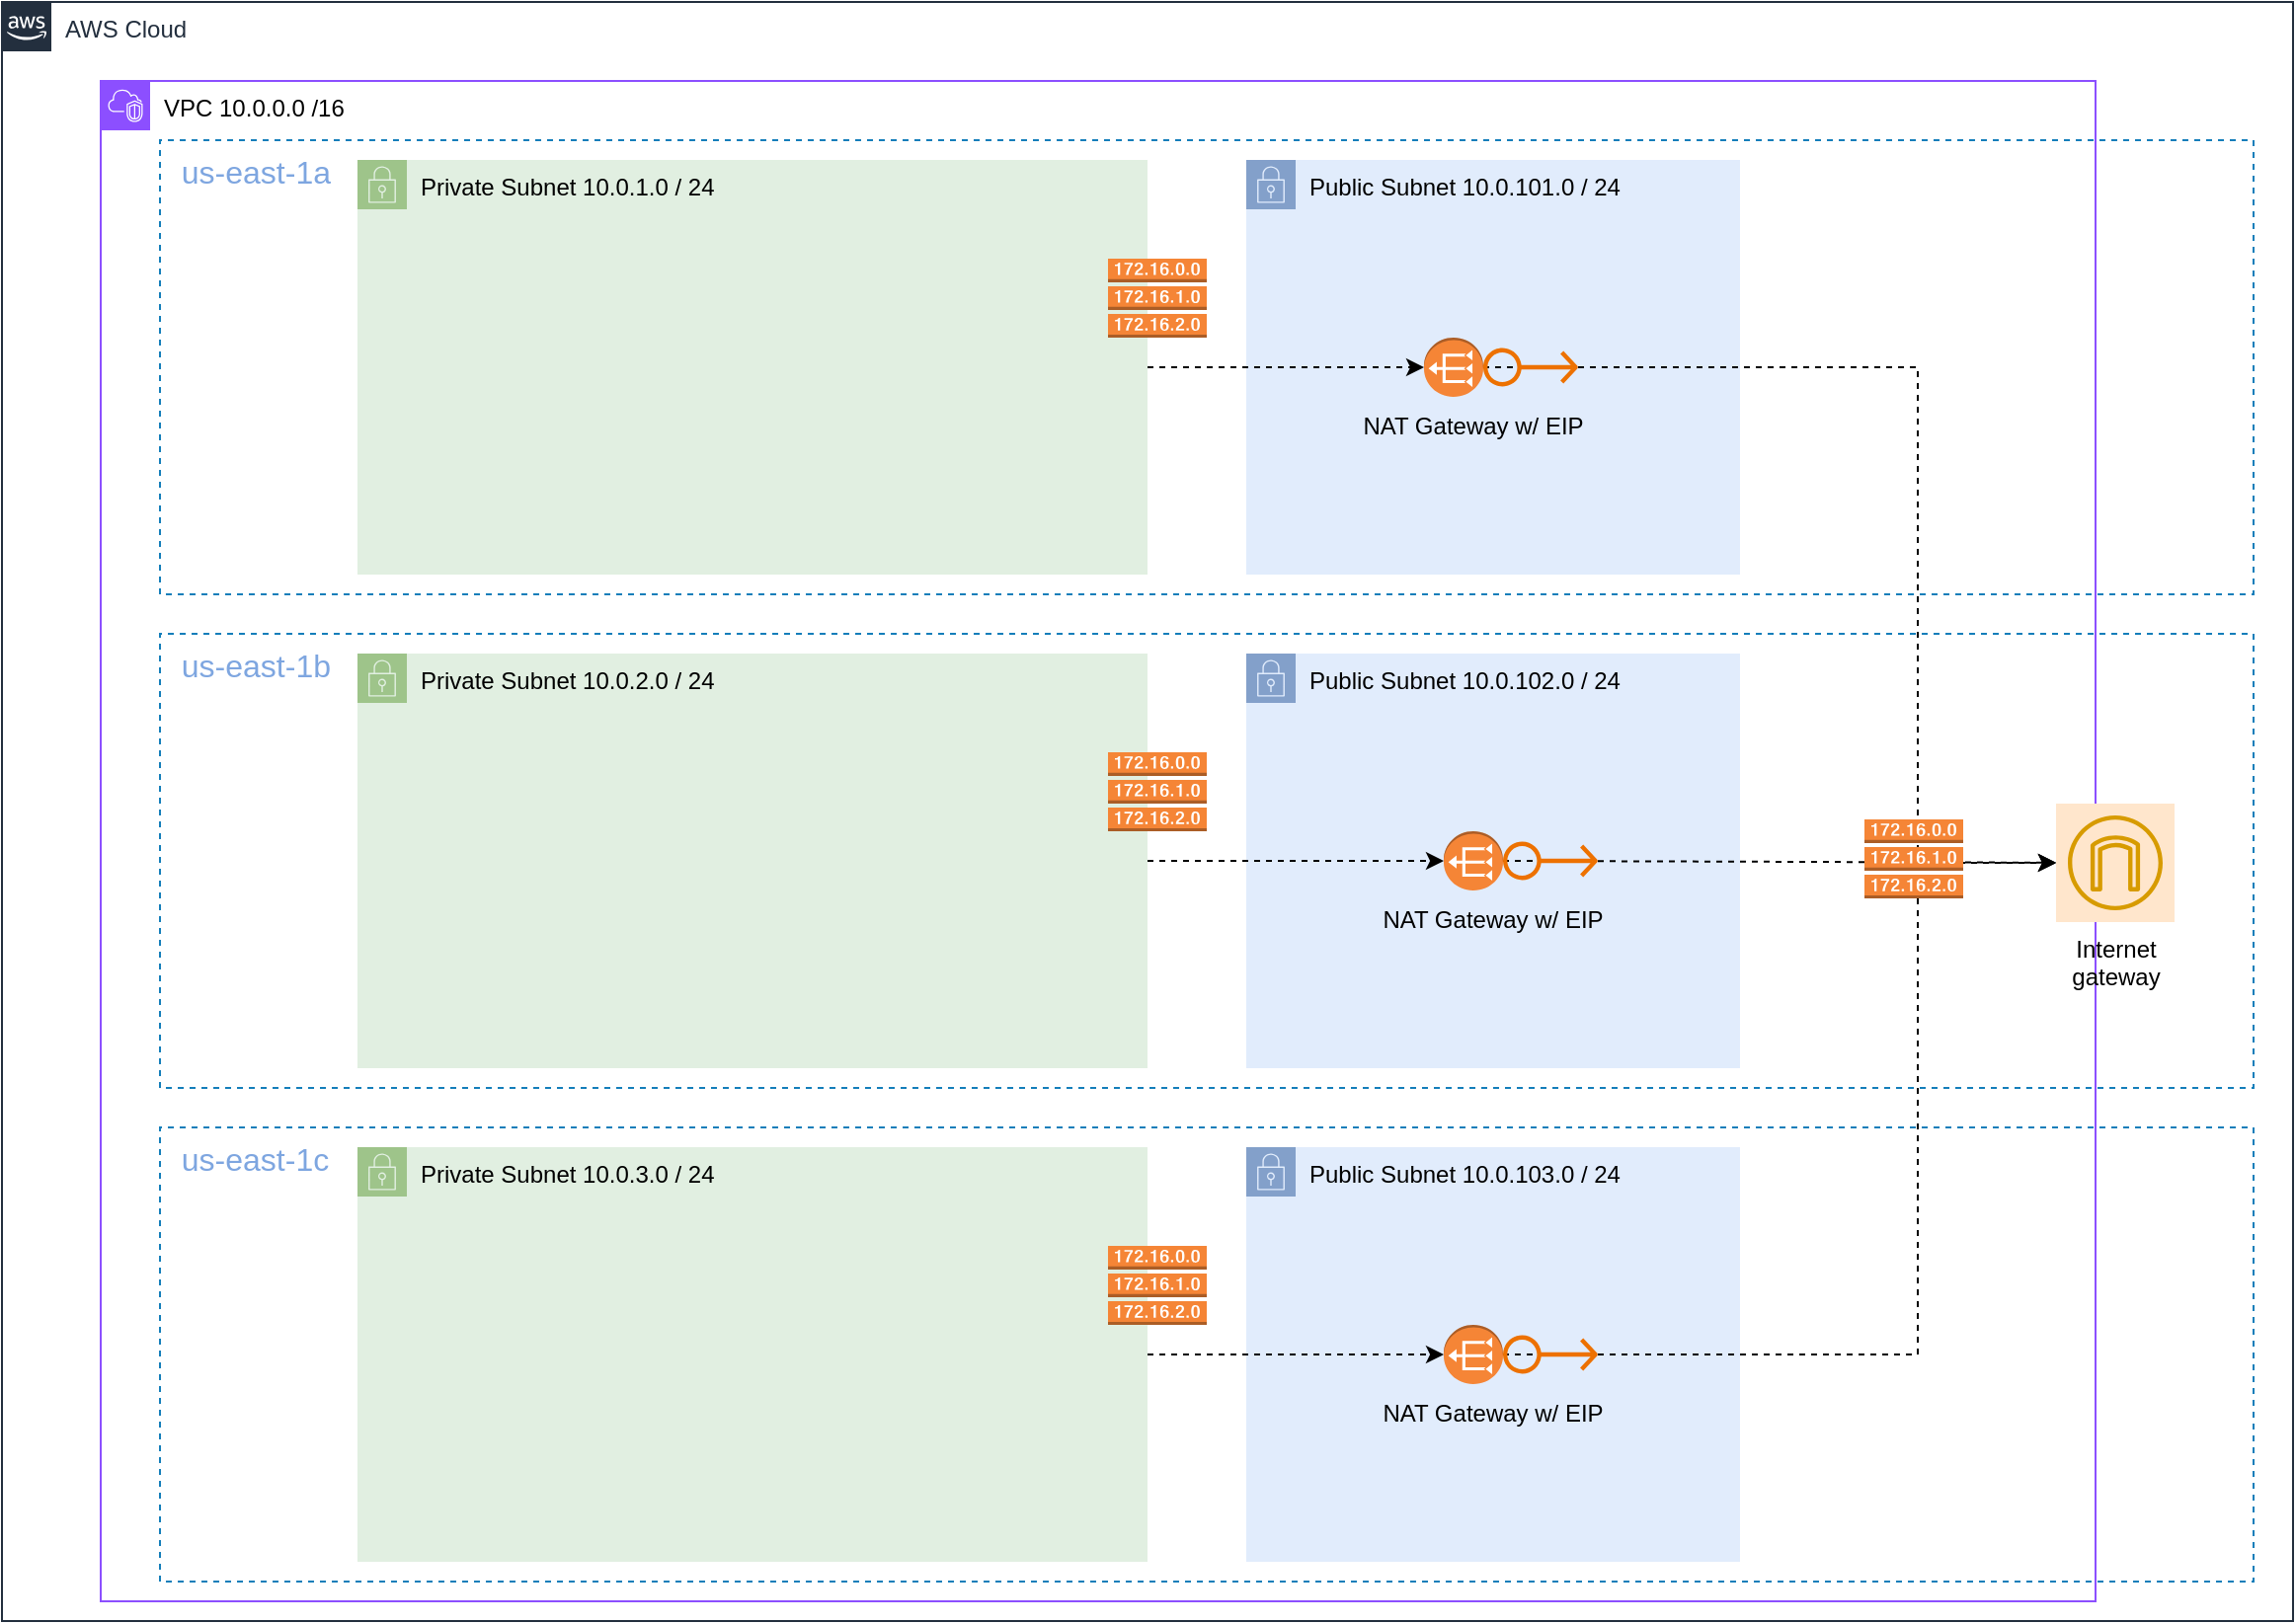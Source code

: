 <mxfile version="25.0.3">
  <diagram id="Ht1M8jgEwFfnCIfOTk4-" name="Page-1">
    <mxGraphModel dx="1523" dy="1833" grid="1" gridSize="10" guides="1" tooltips="1" connect="1" arrows="1" fold="1" page="1" pageScale="1" pageWidth="1169" pageHeight="827" math="0" shadow="0">
      <root>
        <mxCell id="0" />
        <mxCell id="1" parent="0" />
        <mxCell id="QtUD3xpYhkbIIIGHQEFI-63" value="Public S&lt;span style=&quot;background-color: initial;&quot;&gt;ubnet 10.0.103.0 / 24&lt;/span&gt;" style="points=[[0,0],[0.25,0],[0.5,0],[0.75,0],[1,0],[1,0.25],[1,0.5],[1,0.75],[1,1],[0.75,1],[0.5,1],[0.25,1],[0,1],[0,0.75],[0,0.5],[0,0.25]];outlineConnect=0;html=1;whiteSpace=wrap;fontSize=12;fontStyle=0;container=0;pointerEvents=0;collapsible=0;recursiveResize=0;shape=mxgraph.aws4.group;grIcon=mxgraph.aws4.group_security_group;grStroke=0;strokeColor=#6c8ebf;fillColor=#dae8fc;verticalAlign=top;align=left;spacingLeft=30;dashed=0;opacity=80;" parent="1" vertex="1">
          <mxGeometry x="770" y="550" width="250" height="210" as="geometry" />
        </mxCell>
        <mxCell id="QtUD3xpYhkbIIIGHQEFI-69" value="" style="endArrow=classic;html=1;rounded=0;exitX=0;exitY=0.5;exitDx=0;exitDy=0;dashed=1;edgeStyle=orthogonalEdgeStyle;exitPerimeter=0;" parent="1" source="QtUD3xpYhkbIIIGHQEFI-64" target="QtUD3xpYhkbIIIGHQEFI-36" edge="1">
          <mxGeometry width="50" height="50" relative="1" as="geometry">
            <mxPoint x="720" y="490" as="sourcePoint" />
            <mxPoint x="770" y="440" as="targetPoint" />
            <Array as="points">
              <mxPoint x="1110" y="655" />
              <mxPoint x="1110" y="406" />
            </Array>
          </mxGeometry>
        </mxCell>
        <mxCell id="QtUD3xpYhkbIIIGHQEFI-56" value="&lt;font color=&quot;#7ea6e0&quot; style=&quot;font-size: 16px;&quot;&gt;&amp;nbsp; &lt;font style=&quot;font-size: 16px;&quot;&gt;us-east-1b&lt;/font&gt;&lt;/font&gt;" style="fillColor=none;strokeColor=#147EBA;dashed=1;verticalAlign=top;fontStyle=0;fontColor=#147EBA;whiteSpace=wrap;html=1;container=0;flipH=0;direction=south;align=left;" parent="1" vertex="1">
          <mxGeometry x="220" y="290" width="1060" height="230" as="geometry" />
        </mxCell>
        <mxCell id="QtUD3xpYhkbIIIGHQEFI-57" value="Public S&lt;span style=&quot;background-color: initial;&quot;&gt;ubnet 10.0.102.0 / 24&lt;/span&gt;" style="points=[[0,0],[0.25,0],[0.5,0],[0.75,0],[1,0],[1,0.25],[1,0.5],[1,0.75],[1,1],[0.75,1],[0.5,1],[0.25,1],[0,1],[0,0.75],[0,0.5],[0,0.25]];outlineConnect=0;html=1;whiteSpace=wrap;fontSize=12;fontStyle=0;container=0;pointerEvents=0;collapsible=0;recursiveResize=0;shape=mxgraph.aws4.group;grIcon=mxgraph.aws4.group_security_group;grStroke=0;strokeColor=#6c8ebf;fillColor=#dae8fc;verticalAlign=top;align=left;spacingLeft=30;dashed=0;opacity=80;" parent="1" vertex="1">
          <mxGeometry x="770" y="300" width="250" height="210" as="geometry" />
        </mxCell>
        <mxCell id="QtUD3xpYhkbIIIGHQEFI-68" value="" style="endArrow=classic;html=1;rounded=0;exitX=0;exitY=0.5;exitDx=0;exitDy=0;dashed=1;exitPerimeter=0;" parent="1" source="QtUD3xpYhkbIIIGHQEFI-58" target="QtUD3xpYhkbIIIGHQEFI-36" edge="1">
          <mxGeometry width="50" height="50" relative="1" as="geometry">
            <mxPoint x="1030" y="400" as="sourcePoint" />
            <mxPoint x="770" y="440" as="targetPoint" />
          </mxGeometry>
        </mxCell>
        <mxCell id="UEzPUAAOIrF-is8g5C7q-74" value="AWS Cloud" style="points=[[0,0],[0.25,0],[0.5,0],[0.75,0],[1,0],[1,0.25],[1,0.5],[1,0.75],[1,1],[0.75,1],[0.5,1],[0.25,1],[0,1],[0,0.75],[0,0.5],[0,0.25]];outlineConnect=0;gradientColor=none;html=1;whiteSpace=wrap;fontSize=12;fontStyle=0;shape=mxgraph.aws4.group;grIcon=mxgraph.aws4.group_aws_cloud_alt;strokeColor=#232F3E;fillColor=none;verticalAlign=top;align=left;spacingLeft=30;fontColor=#232F3E;dashed=0;labelBackgroundColor=#ffffff;container=0;pointerEvents=0;collapsible=0;recursiveResize=0;" parent="1" vertex="1">
          <mxGeometry x="140" y="-30" width="1160" height="820" as="geometry" />
        </mxCell>
        <mxCell id="pngAXhnyiUt4axHz38OK-2" value="&lt;font color=&quot;#000000&quot;&gt;VPC 10.0.0.0 /16&lt;/font&gt;" style="points=[[0,0],[0.25,0],[0.5,0],[0.75,0],[1,0],[1,0.25],[1,0.5],[1,0.75],[1,1],[0.75,1],[0.5,1],[0.25,1],[0,1],[0,0.75],[0,0.5],[0,0.25]];outlineConnect=0;gradientColor=none;html=1;whiteSpace=wrap;fontSize=12;fontStyle=0;container=0;pointerEvents=0;collapsible=0;recursiveResize=0;shape=mxgraph.aws4.group;grIcon=mxgraph.aws4.group_vpc2;strokeColor=#8C4FFF;fillColor=none;verticalAlign=top;align=left;spacingLeft=30;fontColor=#AAB7B8;dashed=0;" parent="1" vertex="1">
          <mxGeometry x="190" y="10" width="1010" height="770" as="geometry" />
        </mxCell>
        <mxCell id="QtUD3xpYhkbIIIGHQEFI-30" value="&lt;font color=&quot;#7ea6e0&quot; style=&quot;font-size: 16px;&quot;&gt;&amp;nbsp; &lt;font style=&quot;font-size: 16px;&quot;&gt;us-east-1a&lt;/font&gt;&lt;/font&gt;" style="fillColor=none;strokeColor=#147EBA;dashed=1;verticalAlign=top;fontStyle=0;fontColor=#147EBA;whiteSpace=wrap;html=1;container=0;flipH=0;direction=south;align=left;" parent="1" vertex="1">
          <mxGeometry x="220" y="40" width="1060" height="230" as="geometry" />
        </mxCell>
        <mxCell id="QtUD3xpYhkbIIIGHQEFI-32" value="Public S&lt;span style=&quot;background-color: initial;&quot;&gt;ubnet 10.0.101.0 / 24&lt;/span&gt;" style="points=[[0,0],[0.25,0],[0.5,0],[0.75,0],[1,0],[1,0.25],[1,0.5],[1,0.75],[1,1],[0.75,1],[0.5,1],[0.25,1],[0,1],[0,0.75],[0,0.5],[0,0.25]];outlineConnect=0;html=1;whiteSpace=wrap;fontSize=12;fontStyle=0;container=0;pointerEvents=0;collapsible=0;recursiveResize=0;shape=mxgraph.aws4.group;grIcon=mxgraph.aws4.group_security_group;grStroke=0;strokeColor=#6c8ebf;fillColor=#dae8fc;verticalAlign=top;align=left;spacingLeft=30;dashed=0;opacity=80;" parent="1" vertex="1">
          <mxGeometry x="770" y="50" width="250" height="210" as="geometry" />
        </mxCell>
        <mxCell id="QtUD3xpYhkbIIIGHQEFI-36" value="Internet&#xa;gateway" style="sketch=0;outlineConnect=0;dashed=0;verticalLabelPosition=bottom;verticalAlign=top;align=center;html=1;fontSize=12;fontStyle=0;aspect=fixed;shape=mxgraph.aws4.resourceIcon;resIcon=mxgraph.aws4.internet_gateway;fillColor=#ffe6cc;strokeColor=#d79b00;" parent="1" vertex="1">
          <mxGeometry x="1180" y="376" width="60" height="60" as="geometry" />
        </mxCell>
        <mxCell id="QtUD3xpYhkbIIIGHQEFI-39" value="" style="endArrow=classic;html=1;rounded=0;entryX=1;entryY=0.5;entryDx=0;entryDy=0;entryPerimeter=0;dashed=1;" parent="1" source="QtUD3xpYhkbIIIGHQEFI-31" target="QtUD3xpYhkbIIIGHQEFI-34" edge="1">
          <mxGeometry width="50" height="50" relative="1" as="geometry">
            <mxPoint x="345.453" y="330" as="sourcePoint" />
            <mxPoint x="770" y="240" as="targetPoint" />
          </mxGeometry>
        </mxCell>
        <mxCell id="QtUD3xpYhkbIIIGHQEFI-50" value="" style="endArrow=classic;html=1;rounded=0;exitX=0;exitY=0.5;exitDx=0;exitDy=0;exitPerimeter=0;edgeStyle=orthogonalEdgeStyle;dashed=1;" parent="1" source="QtUD3xpYhkbIIIGHQEFI-70" target="QtUD3xpYhkbIIIGHQEFI-36" edge="1">
          <mxGeometry width="50" height="50" relative="1" as="geometry">
            <mxPoint x="385" y="180" as="sourcePoint" />
            <mxPoint x="1160" y="400" as="targetPoint" />
            <Array as="points">
              <mxPoint x="1110" y="155" />
              <mxPoint x="1110" y="406" />
            </Array>
          </mxGeometry>
        </mxCell>
        <mxCell id="QtUD3xpYhkbIIIGHQEFI-53" value="" style="outlineConnect=0;dashed=0;verticalLabelPosition=bottom;verticalAlign=top;align=center;html=1;shape=mxgraph.aws3.route_table;fillColor=#F58536;gradientColor=none;" parent="1" vertex="1">
          <mxGeometry x="1083" y="384" width="50" height="40" as="geometry" />
        </mxCell>
        <mxCell id="QtUD3xpYhkbIIIGHQEFI-31" value="Private Subnet 10.0.1.0 / 24" style="points=[[0,0],[0.25,0],[0.5,0],[0.75,0],[1,0],[1,0.25],[1,0.5],[1,0.75],[1,1],[0.75,1],[0.5,1],[0.25,1],[0,1],[0,0.75],[0,0.5],[0,0.25]];outlineConnect=0;html=1;whiteSpace=wrap;fontSize=12;fontStyle=0;container=0;pointerEvents=0;collapsible=0;recursiveResize=0;shape=mxgraph.aws4.group;grIcon=mxgraph.aws4.group_security_group;grStroke=0;strokeColor=#82b366;fillColor=#d5e8d4;verticalAlign=top;align=left;spacingLeft=30;dashed=0;opacity=70;" parent="1" vertex="1">
          <mxGeometry x="320" y="50" width="400" height="210" as="geometry" />
        </mxCell>
        <mxCell id="QtUD3xpYhkbIIIGHQEFI-46" value="" style="outlineConnect=0;dashed=0;verticalLabelPosition=bottom;verticalAlign=top;align=center;html=1;shape=mxgraph.aws3.route_table;fillColor=#F58536;gradientColor=none;" parent="1" vertex="1">
          <mxGeometry x="700" y="100" width="50" height="40" as="geometry" />
        </mxCell>
        <mxCell id="QtUD3xpYhkbIIIGHQEFI-59" value="" style="endArrow=classic;html=1;rounded=0;entryX=1;entryY=0.5;entryDx=0;entryDy=0;entryPerimeter=0;dashed=1;" parent="1" source="QtUD3xpYhkbIIIGHQEFI-60" target="QtUD3xpYhkbIIIGHQEFI-58" edge="1">
          <mxGeometry width="50" height="50" relative="1" as="geometry">
            <mxPoint x="345.453" y="580" as="sourcePoint" />
            <mxPoint x="770" y="490" as="targetPoint" />
          </mxGeometry>
        </mxCell>
        <mxCell id="QtUD3xpYhkbIIIGHQEFI-60" value="Private Subnet 10.0.2.0 / 24" style="points=[[0,0],[0.25,0],[0.5,0],[0.75,0],[1,0],[1,0.25],[1,0.5],[1,0.75],[1,1],[0.75,1],[0.5,1],[0.25,1],[0,1],[0,0.75],[0,0.5],[0,0.25]];outlineConnect=0;html=1;whiteSpace=wrap;fontSize=12;fontStyle=0;container=0;pointerEvents=0;collapsible=0;recursiveResize=0;shape=mxgraph.aws4.group;grIcon=mxgraph.aws4.group_security_group;grStroke=0;strokeColor=#82b366;fillColor=#d5e8d4;verticalAlign=top;align=left;spacingLeft=30;dashed=0;opacity=70;" parent="1" vertex="1">
          <mxGeometry x="320" y="300" width="400" height="210" as="geometry" />
        </mxCell>
        <mxCell id="QtUD3xpYhkbIIIGHQEFI-61" value="" style="outlineConnect=0;dashed=0;verticalLabelPosition=bottom;verticalAlign=top;align=center;html=1;shape=mxgraph.aws3.route_table;fillColor=#F58536;gradientColor=none;" parent="1" vertex="1">
          <mxGeometry x="700" y="350" width="50" height="40" as="geometry" />
        </mxCell>
        <mxCell id="QtUD3xpYhkbIIIGHQEFI-62" value="&lt;font color=&quot;#7ea6e0&quot; style=&quot;font-size: 16px;&quot;&gt;&amp;nbsp; &lt;font style=&quot;font-size: 16px;&quot;&gt;us-east-1c&lt;/font&gt;&lt;/font&gt;" style="fillColor=none;strokeColor=#147EBA;dashed=1;verticalAlign=top;fontStyle=0;fontColor=#147EBA;whiteSpace=wrap;html=1;container=0;flipH=0;direction=south;align=left;" parent="1" vertex="1">
          <mxGeometry x="220" y="540" width="1060" height="230" as="geometry" />
        </mxCell>
        <mxCell id="QtUD3xpYhkbIIIGHQEFI-65" value="" style="endArrow=classic;html=1;rounded=0;entryX=1;entryY=0.5;entryDx=0;entryDy=0;entryPerimeter=0;dashed=1;" parent="1" source="QtUD3xpYhkbIIIGHQEFI-66" target="QtUD3xpYhkbIIIGHQEFI-64" edge="1">
          <mxGeometry width="50" height="50" relative="1" as="geometry">
            <mxPoint x="345.453" y="830" as="sourcePoint" />
            <mxPoint x="770" y="740" as="targetPoint" />
          </mxGeometry>
        </mxCell>
        <mxCell id="QtUD3xpYhkbIIIGHQEFI-66" value="Private Subnet 10.0.3.0 / 24" style="points=[[0,0],[0.25,0],[0.5,0],[0.75,0],[1,0],[1,0.25],[1,0.5],[1,0.75],[1,1],[0.75,1],[0.5,1],[0.25,1],[0,1],[0,0.75],[0,0.5],[0,0.25]];outlineConnect=0;html=1;whiteSpace=wrap;fontSize=12;fontStyle=0;container=0;pointerEvents=0;collapsible=0;recursiveResize=0;shape=mxgraph.aws4.group;grIcon=mxgraph.aws4.group_security_group;grStroke=0;strokeColor=#82b366;fillColor=#d5e8d4;verticalAlign=top;align=left;spacingLeft=30;dashed=0;opacity=70;" parent="1" vertex="1">
          <mxGeometry x="320" y="550" width="400" height="210" as="geometry" />
        </mxCell>
        <mxCell id="QtUD3xpYhkbIIIGHQEFI-67" value="" style="outlineConnect=0;dashed=0;verticalLabelPosition=bottom;verticalAlign=top;align=center;html=1;shape=mxgraph.aws3.route_table;fillColor=#F58536;gradientColor=none;" parent="1" vertex="1">
          <mxGeometry x="700" y="600" width="50" height="40" as="geometry" />
        </mxCell>
        <mxCell id="QtUD3xpYhkbIIIGHQEFI-75" value="" style="group" parent="1" vertex="1" connectable="0">
          <mxGeometry x="825" y="140" width="120" height="60" as="geometry" />
        </mxCell>
        <mxCell id="QtUD3xpYhkbIIIGHQEFI-34" value="" style="outlineConnect=0;dashed=0;verticalLabelPosition=bottom;verticalAlign=top;align=center;html=1;shape=mxgraph.aws3.vpc_nat_gateway;fillColor=#F58536;gradientColor=none;rotation=-180;" parent="QtUD3xpYhkbIIIGHQEFI-75" vertex="1">
          <mxGeometry x="35" width="30" height="30" as="geometry" />
        </mxCell>
        <mxCell id="QtUD3xpYhkbIIIGHQEFI-70" value="" style="sketch=0;outlineConnect=0;fontColor=#232F3E;gradientColor=none;fillColor=#ED7100;strokeColor=none;dashed=0;verticalLabelPosition=bottom;verticalAlign=top;align=center;html=1;fontSize=12;fontStyle=0;aspect=fixed;pointerEvents=1;shape=mxgraph.aws4.elastic_ip_address;" parent="QtUD3xpYhkbIIIGHQEFI-75" vertex="1">
          <mxGeometry x="65" y="5" width="48" height="20" as="geometry" />
        </mxCell>
        <mxCell id="QtUD3xpYhkbIIIGHQEFI-74" value="NAT Gateway w/ EIP" style="text;html=1;align=center;verticalAlign=middle;whiteSpace=wrap;rounded=0;" parent="QtUD3xpYhkbIIIGHQEFI-75" vertex="1">
          <mxGeometry y="30" width="120" height="30" as="geometry" />
        </mxCell>
        <mxCell id="QtUD3xpYhkbIIIGHQEFI-78" value="" style="group" parent="1" vertex="1" connectable="0">
          <mxGeometry x="835" y="390" width="120" height="60" as="geometry" />
        </mxCell>
        <mxCell id="QtUD3xpYhkbIIIGHQEFI-58" value="" style="outlineConnect=0;dashed=0;verticalLabelPosition=bottom;verticalAlign=top;align=center;html=1;shape=mxgraph.aws3.vpc_nat_gateway;fillColor=#F58536;gradientColor=none;rotation=-180;" parent="QtUD3xpYhkbIIIGHQEFI-78" vertex="1">
          <mxGeometry x="35" width="30" height="30" as="geometry" />
        </mxCell>
        <mxCell id="QtUD3xpYhkbIIIGHQEFI-72" value="" style="sketch=0;outlineConnect=0;fontColor=#232F3E;gradientColor=none;fillColor=#ED7100;strokeColor=none;dashed=0;verticalLabelPosition=bottom;verticalAlign=top;align=center;html=1;fontSize=12;fontStyle=0;aspect=fixed;pointerEvents=1;shape=mxgraph.aws4.elastic_ip_address;" parent="QtUD3xpYhkbIIIGHQEFI-78" vertex="1">
          <mxGeometry x="65" y="5" width="48" height="20" as="geometry" />
        </mxCell>
        <mxCell id="QtUD3xpYhkbIIIGHQEFI-76" value="NAT Gateway w/ EIP" style="text;html=1;align=center;verticalAlign=middle;whiteSpace=wrap;rounded=0;" parent="QtUD3xpYhkbIIIGHQEFI-78" vertex="1">
          <mxGeometry y="30" width="120" height="30" as="geometry" />
        </mxCell>
        <mxCell id="QtUD3xpYhkbIIIGHQEFI-79" value="" style="group" parent="1" vertex="1" connectable="0">
          <mxGeometry x="835" y="640" width="120" height="60" as="geometry" />
        </mxCell>
        <mxCell id="QtUD3xpYhkbIIIGHQEFI-64" value="" style="outlineConnect=0;dashed=0;verticalLabelPosition=bottom;verticalAlign=top;align=center;html=1;shape=mxgraph.aws3.vpc_nat_gateway;fillColor=#F58536;gradientColor=none;rotation=-180;" parent="QtUD3xpYhkbIIIGHQEFI-79" vertex="1">
          <mxGeometry x="35" width="30" height="30" as="geometry" />
        </mxCell>
        <mxCell id="QtUD3xpYhkbIIIGHQEFI-73" value="" style="sketch=0;outlineConnect=0;fontColor=#232F3E;gradientColor=none;fillColor=#ED7100;strokeColor=none;dashed=0;verticalLabelPosition=bottom;verticalAlign=top;align=center;html=1;fontSize=12;fontStyle=0;aspect=fixed;pointerEvents=1;shape=mxgraph.aws4.elastic_ip_address;" parent="QtUD3xpYhkbIIIGHQEFI-79" vertex="1">
          <mxGeometry x="65" y="5" width="48" height="20" as="geometry" />
        </mxCell>
        <mxCell id="QtUD3xpYhkbIIIGHQEFI-77" value="NAT Gateway w/ EIP" style="text;html=1;align=center;verticalAlign=middle;whiteSpace=wrap;rounded=0;" parent="QtUD3xpYhkbIIIGHQEFI-79" vertex="1">
          <mxGeometry y="30" width="120" height="30" as="geometry" />
        </mxCell>
      </root>
    </mxGraphModel>
  </diagram>
</mxfile>
